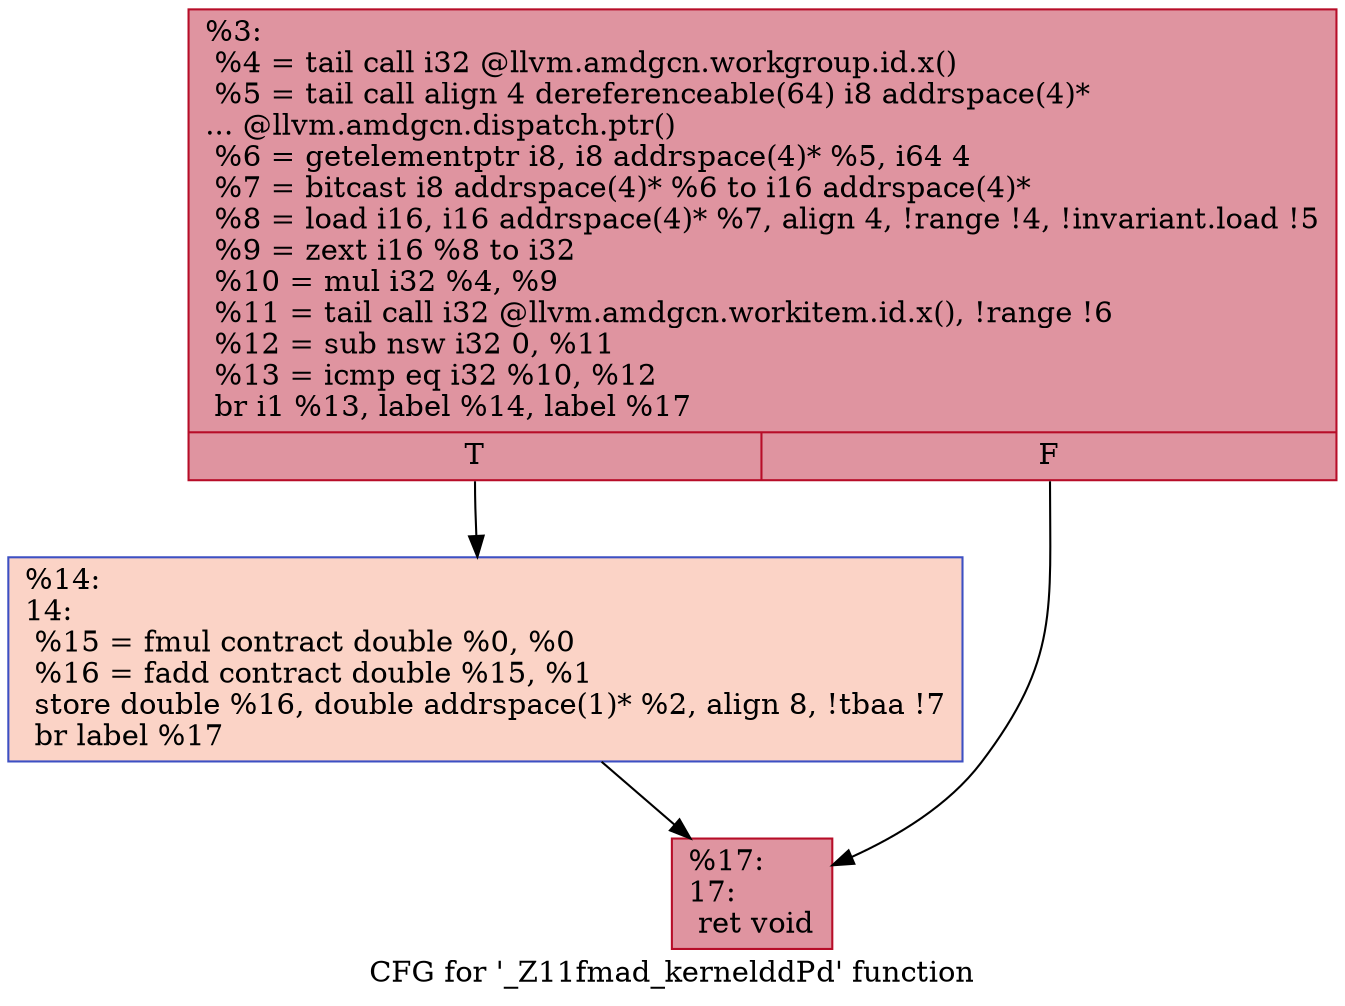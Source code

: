 digraph "CFG for '_Z11fmad_kernelddPd' function" {
	label="CFG for '_Z11fmad_kernelddPd' function";

	Node0x4bd6f10 [shape=record,color="#b70d28ff", style=filled, fillcolor="#b70d2870",label="{%3:\l  %4 = tail call i32 @llvm.amdgcn.workgroup.id.x()\l  %5 = tail call align 4 dereferenceable(64) i8 addrspace(4)*\l... @llvm.amdgcn.dispatch.ptr()\l  %6 = getelementptr i8, i8 addrspace(4)* %5, i64 4\l  %7 = bitcast i8 addrspace(4)* %6 to i16 addrspace(4)*\l  %8 = load i16, i16 addrspace(4)* %7, align 4, !range !4, !invariant.load !5\l  %9 = zext i16 %8 to i32\l  %10 = mul i32 %4, %9\l  %11 = tail call i32 @llvm.amdgcn.workitem.id.x(), !range !6\l  %12 = sub nsw i32 0, %11\l  %13 = icmp eq i32 %10, %12\l  br i1 %13, label %14, label %17\l|{<s0>T|<s1>F}}"];
	Node0x4bd6f10:s0 -> Node0x4bd8de0;
	Node0x4bd6f10:s1 -> Node0x4bd8e70;
	Node0x4bd8de0 [shape=record,color="#3d50c3ff", style=filled, fillcolor="#f59c7d70",label="{%14:\l14:                                               \l  %15 = fmul contract double %0, %0\l  %16 = fadd contract double %15, %1\l  store double %16, double addrspace(1)* %2, align 8, !tbaa !7\l  br label %17\l}"];
	Node0x4bd8de0 -> Node0x4bd8e70;
	Node0x4bd8e70 [shape=record,color="#b70d28ff", style=filled, fillcolor="#b70d2870",label="{%17:\l17:                                               \l  ret void\l}"];
}
